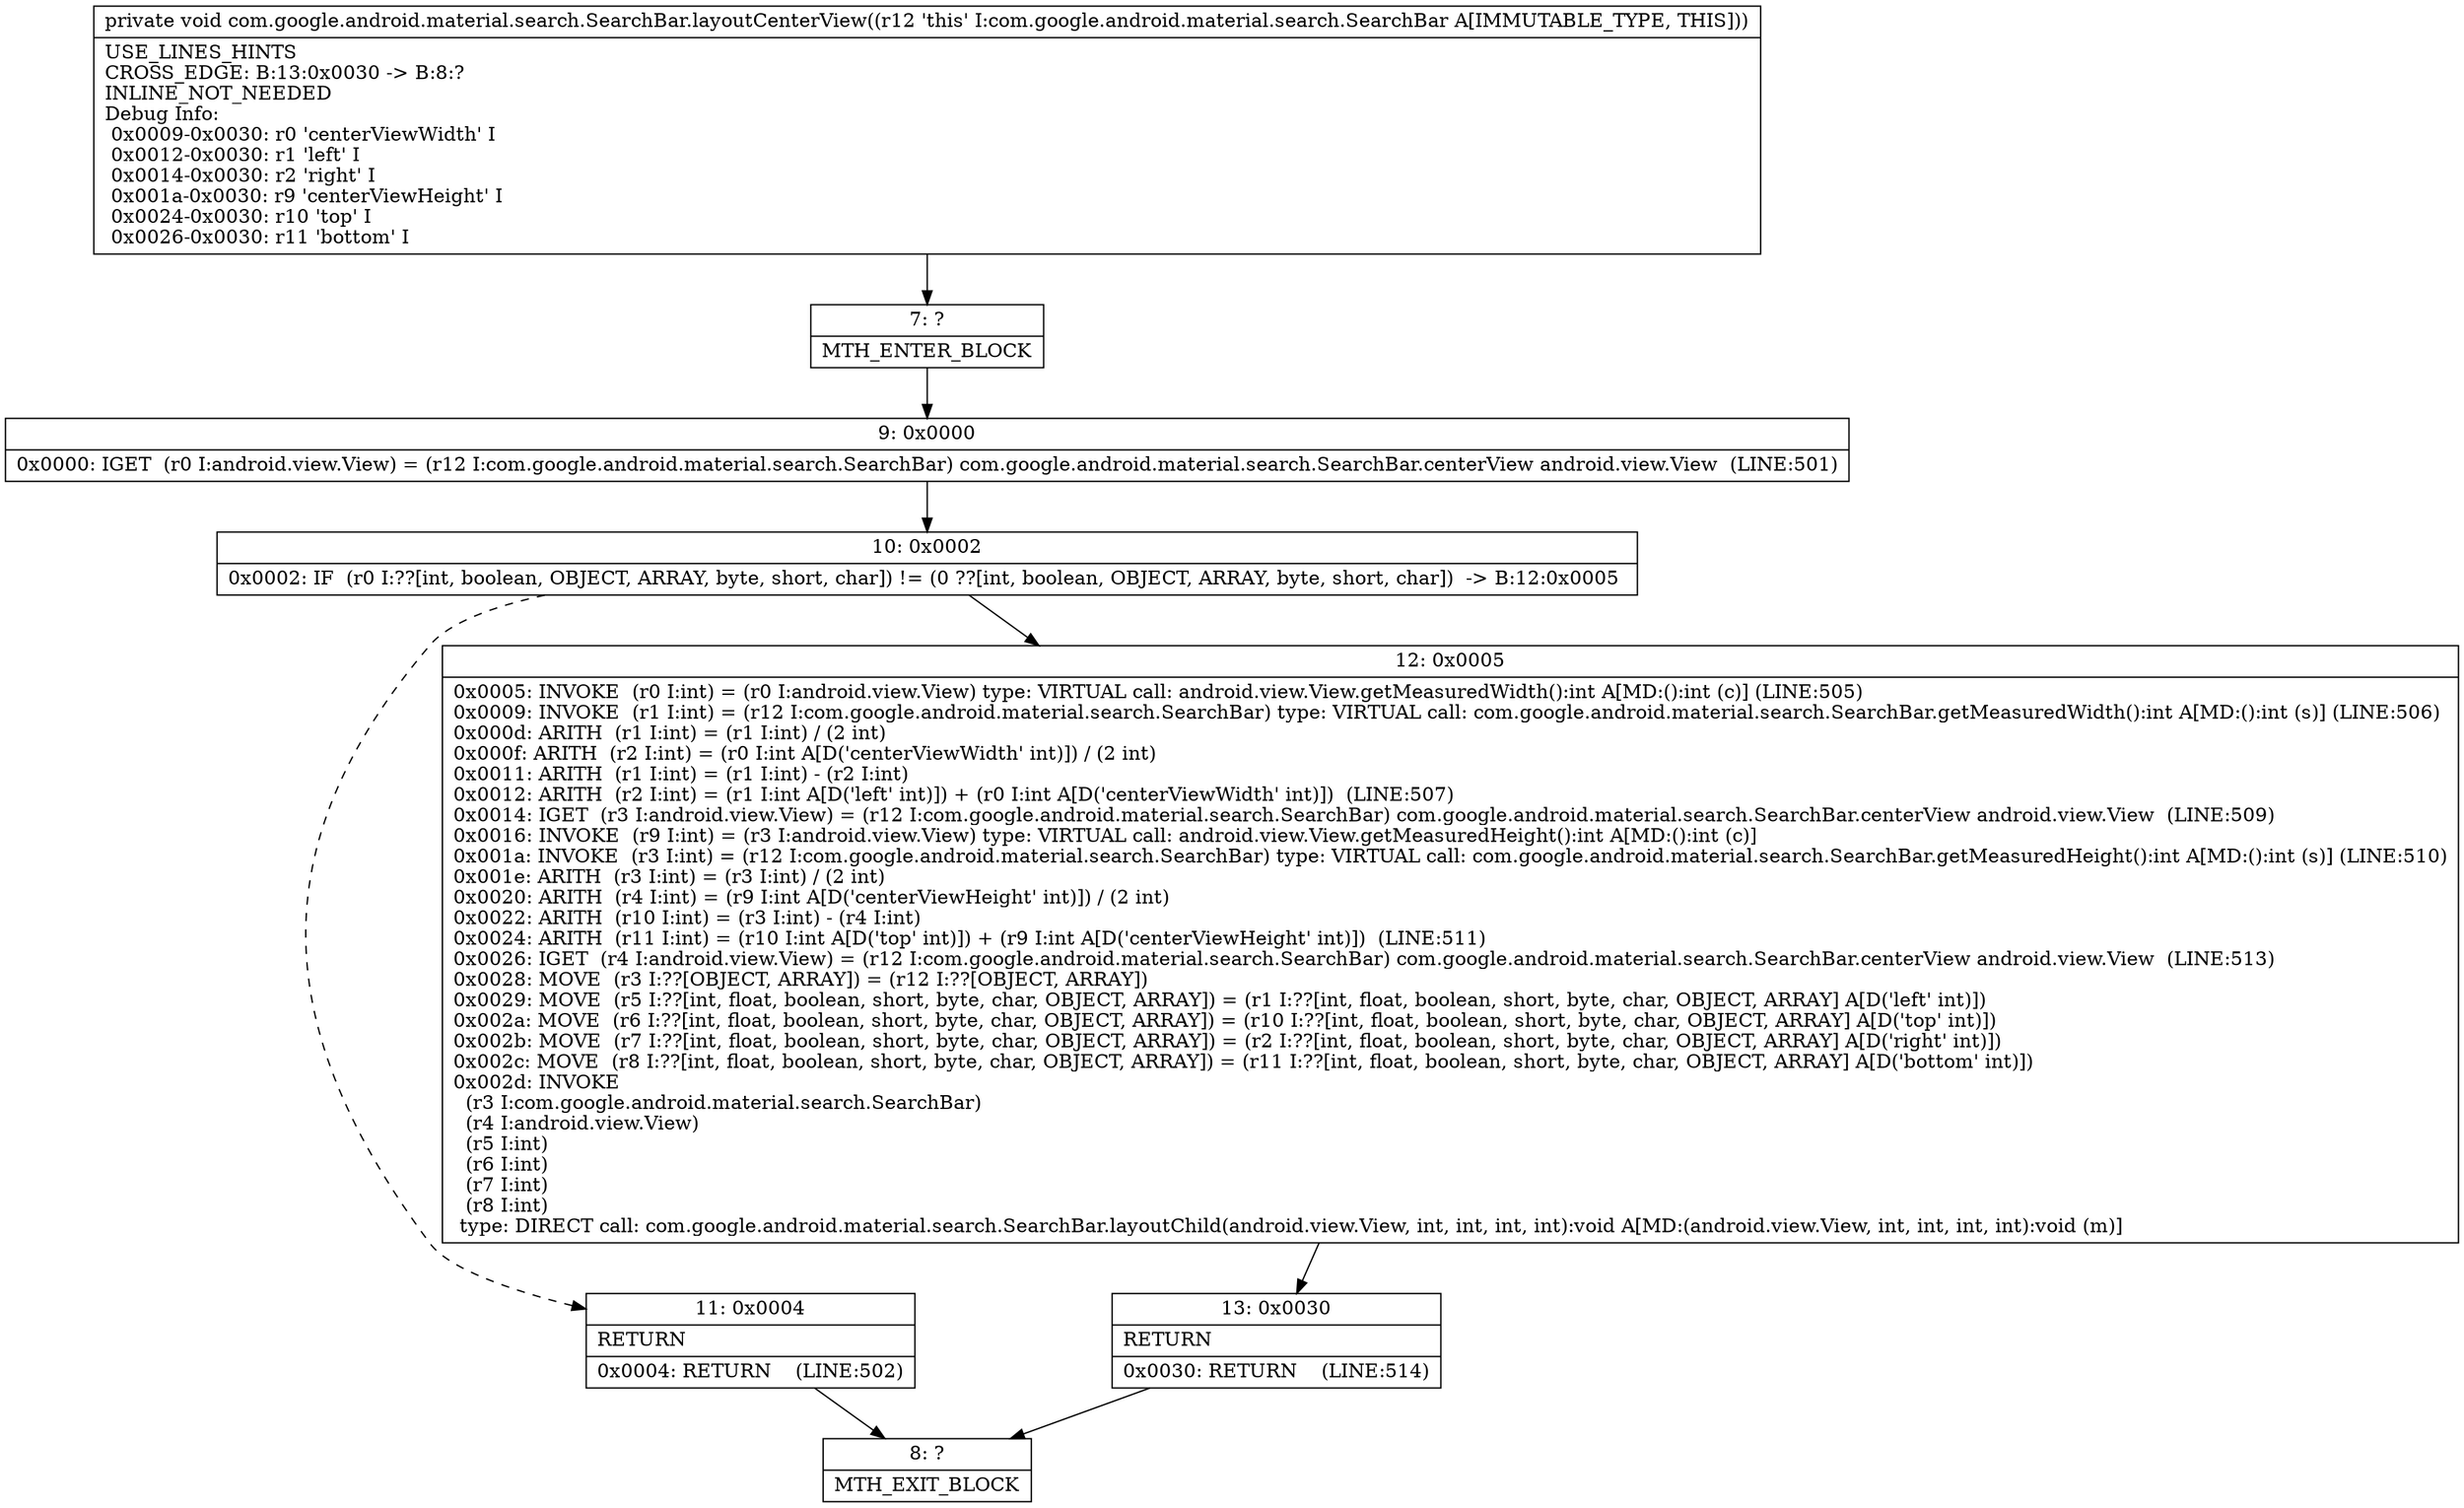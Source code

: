 digraph "CFG forcom.google.android.material.search.SearchBar.layoutCenterView()V" {
Node_7 [shape=record,label="{7\:\ ?|MTH_ENTER_BLOCK\l}"];
Node_9 [shape=record,label="{9\:\ 0x0000|0x0000: IGET  (r0 I:android.view.View) = (r12 I:com.google.android.material.search.SearchBar) com.google.android.material.search.SearchBar.centerView android.view.View  (LINE:501)\l}"];
Node_10 [shape=record,label="{10\:\ 0x0002|0x0002: IF  (r0 I:??[int, boolean, OBJECT, ARRAY, byte, short, char]) != (0 ??[int, boolean, OBJECT, ARRAY, byte, short, char])  \-\> B:12:0x0005 \l}"];
Node_11 [shape=record,label="{11\:\ 0x0004|RETURN\l|0x0004: RETURN    (LINE:502)\l}"];
Node_8 [shape=record,label="{8\:\ ?|MTH_EXIT_BLOCK\l}"];
Node_12 [shape=record,label="{12\:\ 0x0005|0x0005: INVOKE  (r0 I:int) = (r0 I:android.view.View) type: VIRTUAL call: android.view.View.getMeasuredWidth():int A[MD:():int (c)] (LINE:505)\l0x0009: INVOKE  (r1 I:int) = (r12 I:com.google.android.material.search.SearchBar) type: VIRTUAL call: com.google.android.material.search.SearchBar.getMeasuredWidth():int A[MD:():int (s)] (LINE:506)\l0x000d: ARITH  (r1 I:int) = (r1 I:int) \/ (2 int) \l0x000f: ARITH  (r2 I:int) = (r0 I:int A[D('centerViewWidth' int)]) \/ (2 int) \l0x0011: ARITH  (r1 I:int) = (r1 I:int) \- (r2 I:int) \l0x0012: ARITH  (r2 I:int) = (r1 I:int A[D('left' int)]) + (r0 I:int A[D('centerViewWidth' int)])  (LINE:507)\l0x0014: IGET  (r3 I:android.view.View) = (r12 I:com.google.android.material.search.SearchBar) com.google.android.material.search.SearchBar.centerView android.view.View  (LINE:509)\l0x0016: INVOKE  (r9 I:int) = (r3 I:android.view.View) type: VIRTUAL call: android.view.View.getMeasuredHeight():int A[MD:():int (c)]\l0x001a: INVOKE  (r3 I:int) = (r12 I:com.google.android.material.search.SearchBar) type: VIRTUAL call: com.google.android.material.search.SearchBar.getMeasuredHeight():int A[MD:():int (s)] (LINE:510)\l0x001e: ARITH  (r3 I:int) = (r3 I:int) \/ (2 int) \l0x0020: ARITH  (r4 I:int) = (r9 I:int A[D('centerViewHeight' int)]) \/ (2 int) \l0x0022: ARITH  (r10 I:int) = (r3 I:int) \- (r4 I:int) \l0x0024: ARITH  (r11 I:int) = (r10 I:int A[D('top' int)]) + (r9 I:int A[D('centerViewHeight' int)])  (LINE:511)\l0x0026: IGET  (r4 I:android.view.View) = (r12 I:com.google.android.material.search.SearchBar) com.google.android.material.search.SearchBar.centerView android.view.View  (LINE:513)\l0x0028: MOVE  (r3 I:??[OBJECT, ARRAY]) = (r12 I:??[OBJECT, ARRAY]) \l0x0029: MOVE  (r5 I:??[int, float, boolean, short, byte, char, OBJECT, ARRAY]) = (r1 I:??[int, float, boolean, short, byte, char, OBJECT, ARRAY] A[D('left' int)]) \l0x002a: MOVE  (r6 I:??[int, float, boolean, short, byte, char, OBJECT, ARRAY]) = (r10 I:??[int, float, boolean, short, byte, char, OBJECT, ARRAY] A[D('top' int)]) \l0x002b: MOVE  (r7 I:??[int, float, boolean, short, byte, char, OBJECT, ARRAY]) = (r2 I:??[int, float, boolean, short, byte, char, OBJECT, ARRAY] A[D('right' int)]) \l0x002c: MOVE  (r8 I:??[int, float, boolean, short, byte, char, OBJECT, ARRAY]) = (r11 I:??[int, float, boolean, short, byte, char, OBJECT, ARRAY] A[D('bottom' int)]) \l0x002d: INVOKE  \l  (r3 I:com.google.android.material.search.SearchBar)\l  (r4 I:android.view.View)\l  (r5 I:int)\l  (r6 I:int)\l  (r7 I:int)\l  (r8 I:int)\l type: DIRECT call: com.google.android.material.search.SearchBar.layoutChild(android.view.View, int, int, int, int):void A[MD:(android.view.View, int, int, int, int):void (m)]\l}"];
Node_13 [shape=record,label="{13\:\ 0x0030|RETURN\l|0x0030: RETURN    (LINE:514)\l}"];
MethodNode[shape=record,label="{private void com.google.android.material.search.SearchBar.layoutCenterView((r12 'this' I:com.google.android.material.search.SearchBar A[IMMUTABLE_TYPE, THIS]))  | USE_LINES_HINTS\lCROSS_EDGE: B:13:0x0030 \-\> B:8:?\lINLINE_NOT_NEEDED\lDebug Info:\l  0x0009\-0x0030: r0 'centerViewWidth' I\l  0x0012\-0x0030: r1 'left' I\l  0x0014\-0x0030: r2 'right' I\l  0x001a\-0x0030: r9 'centerViewHeight' I\l  0x0024\-0x0030: r10 'top' I\l  0x0026\-0x0030: r11 'bottom' I\l}"];
MethodNode -> Node_7;Node_7 -> Node_9;
Node_9 -> Node_10;
Node_10 -> Node_11[style=dashed];
Node_10 -> Node_12;
Node_11 -> Node_8;
Node_12 -> Node_13;
Node_13 -> Node_8;
}

